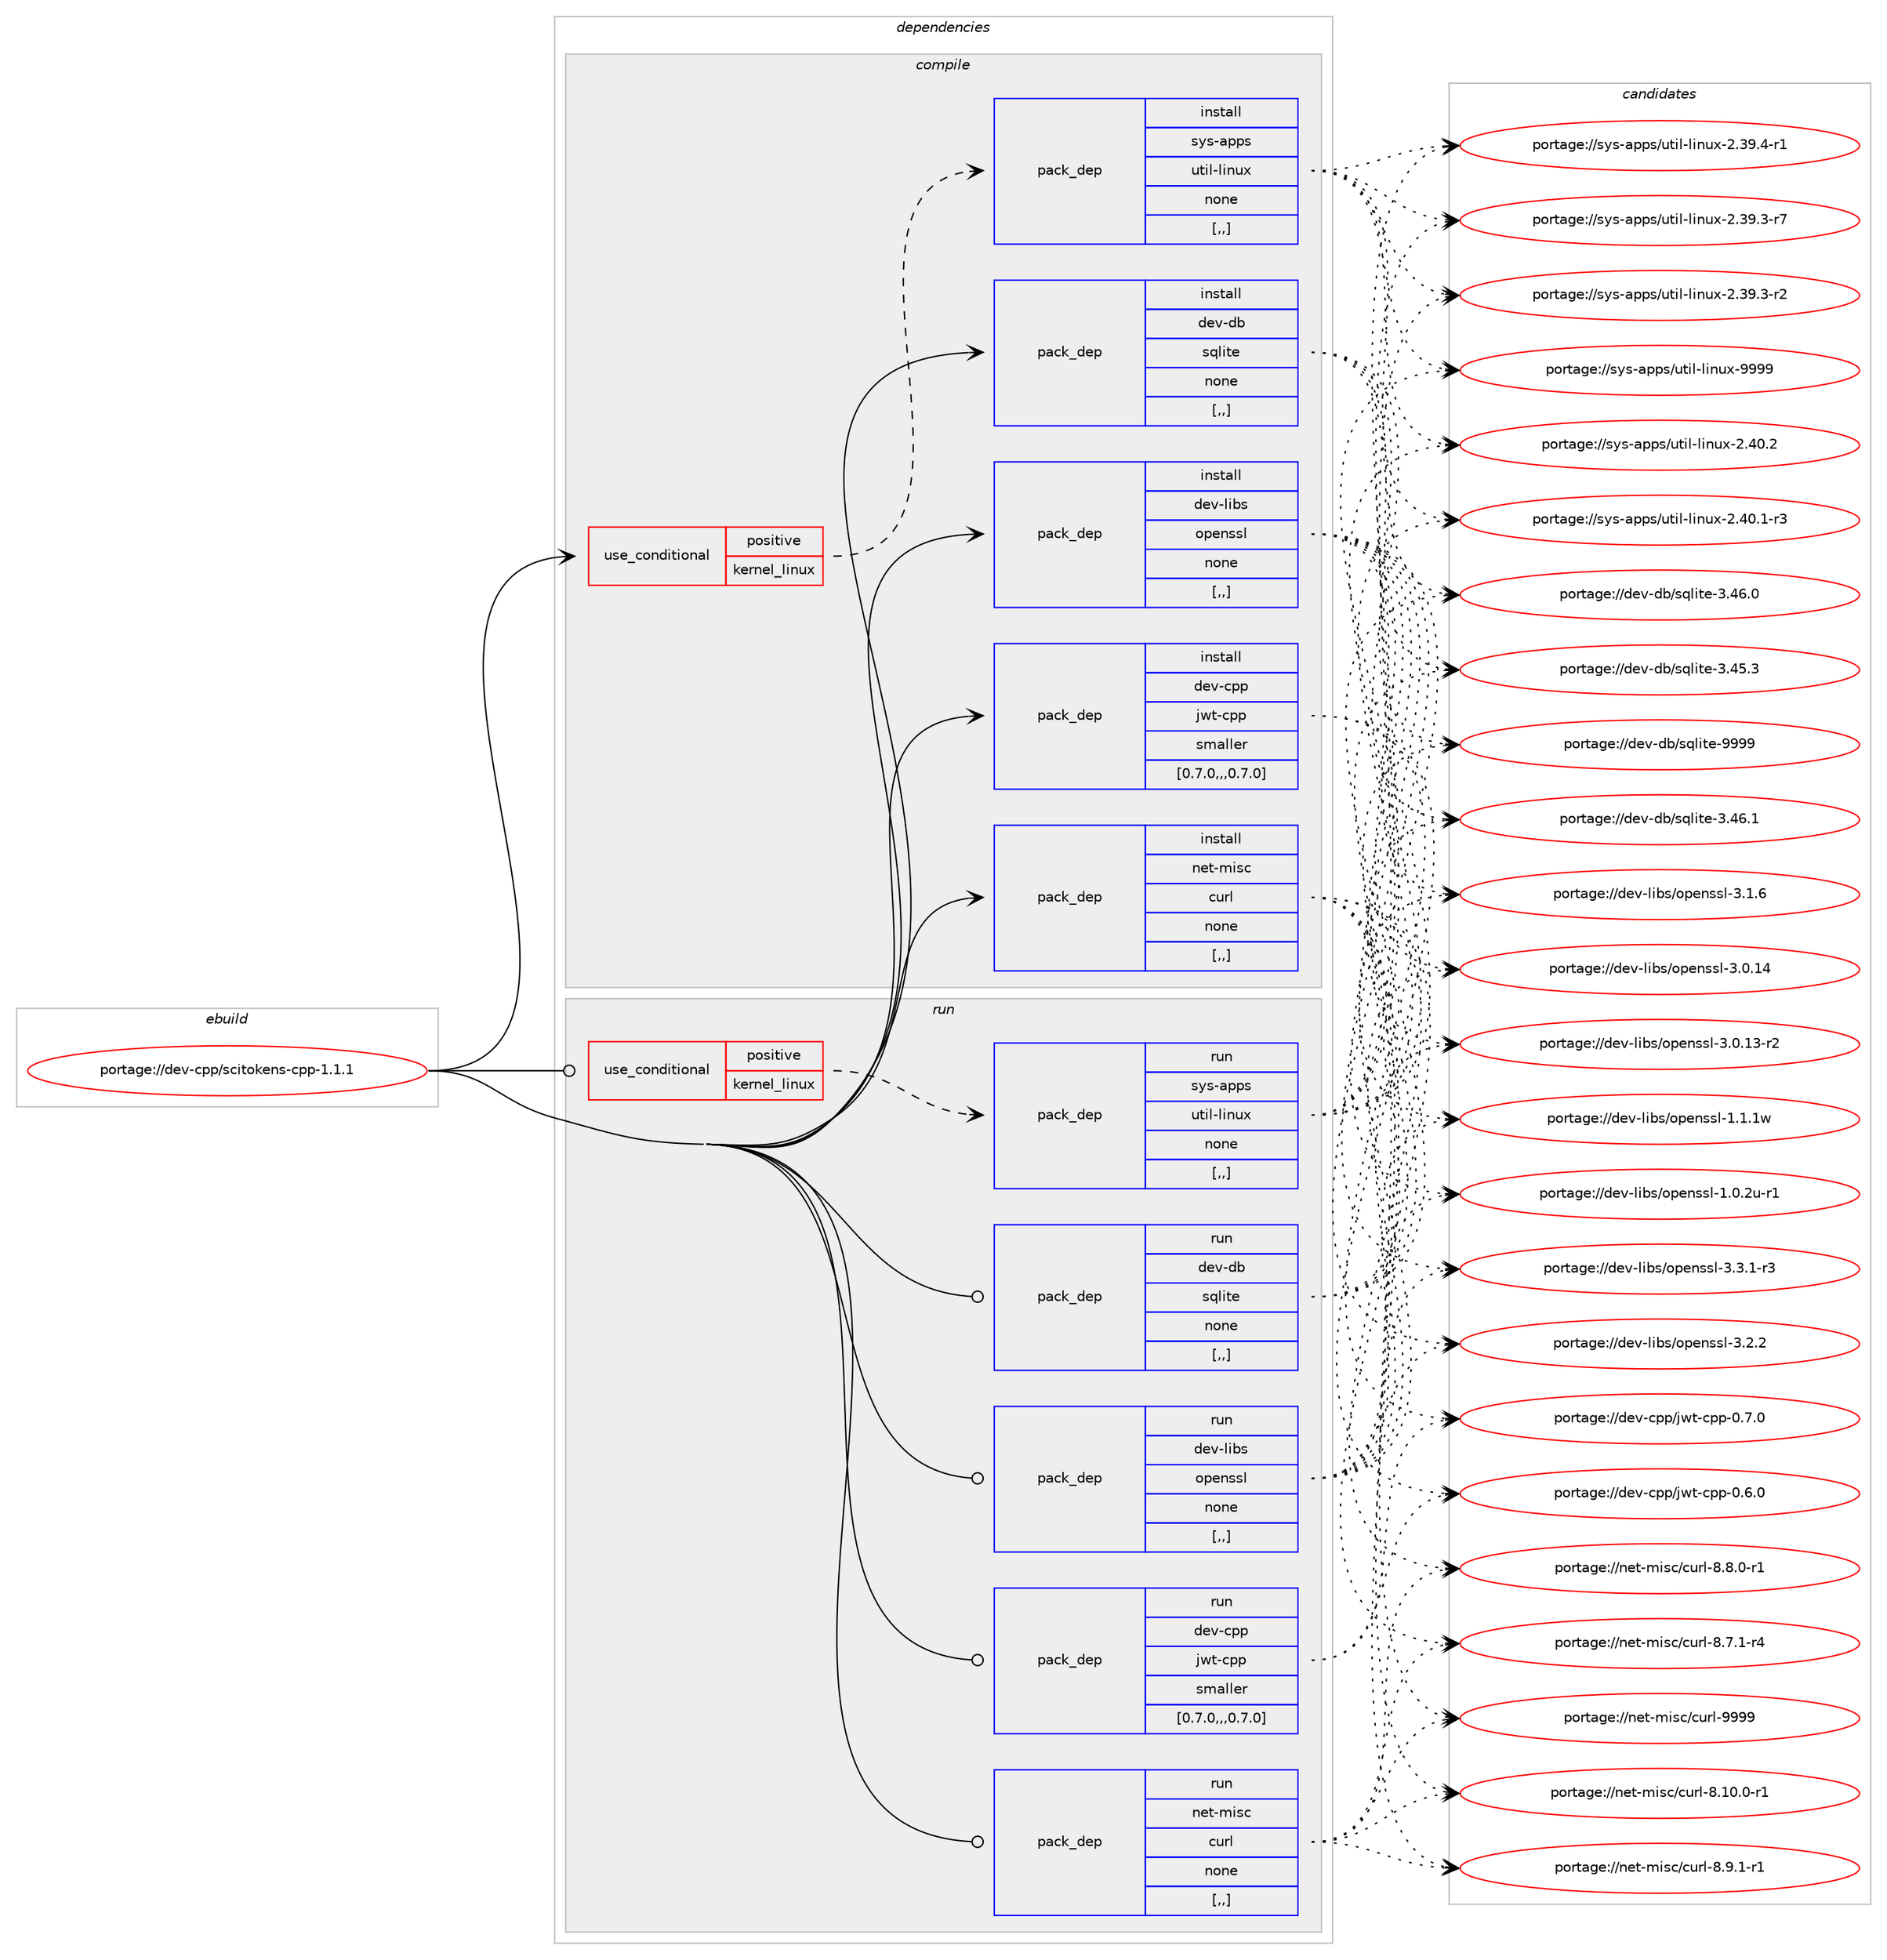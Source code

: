 digraph prolog {

# *************
# Graph options
# *************

newrank=true;
concentrate=true;
compound=true;
graph [rankdir=LR,fontname=Helvetica,fontsize=10,ranksep=1.5];#, ranksep=2.5, nodesep=0.2];
edge  [arrowhead=vee];
node  [fontname=Helvetica,fontsize=10];

# **********
# The ebuild
# **********

subgraph cluster_leftcol {
color=gray;
label=<<i>ebuild</i>>;
id [label="portage://dev-cpp/scitokens-cpp-1.1.1", color=red, width=4, href="../dev-cpp/scitokens-cpp-1.1.1.svg"];
}

# ****************
# The dependencies
# ****************

subgraph cluster_midcol {
color=gray;
label=<<i>dependencies</i>>;
subgraph cluster_compile {
fillcolor="#eeeeee";
style=filled;
label=<<i>compile</i>>;
subgraph cond146877 {
dependency559007 [label=<<TABLE BORDER="0" CELLBORDER="1" CELLSPACING="0" CELLPADDING="4"><TR><TD ROWSPAN="3" CELLPADDING="10">use_conditional</TD></TR><TR><TD>positive</TD></TR><TR><TD>kernel_linux</TD></TR></TABLE>>, shape=none, color=red];
subgraph pack407607 {
dependency559008 [label=<<TABLE BORDER="0" CELLBORDER="1" CELLSPACING="0" CELLPADDING="4" WIDTH="220"><TR><TD ROWSPAN="6" CELLPADDING="30">pack_dep</TD></TR><TR><TD WIDTH="110">install</TD></TR><TR><TD>sys-apps</TD></TR><TR><TD>util-linux</TD></TR><TR><TD>none</TD></TR><TR><TD>[,,]</TD></TR></TABLE>>, shape=none, color=blue];
}
dependency559007:e -> dependency559008:w [weight=20,style="dashed",arrowhead="vee"];
}
id:e -> dependency559007:w [weight=20,style="solid",arrowhead="vee"];
subgraph pack407608 {
dependency559009 [label=<<TABLE BORDER="0" CELLBORDER="1" CELLSPACING="0" CELLPADDING="4" WIDTH="220"><TR><TD ROWSPAN="6" CELLPADDING="30">pack_dep</TD></TR><TR><TD WIDTH="110">install</TD></TR><TR><TD>dev-cpp</TD></TR><TR><TD>jwt-cpp</TD></TR><TR><TD>smaller</TD></TR><TR><TD>[0.7.0,,,0.7.0]</TD></TR></TABLE>>, shape=none, color=blue];
}
id:e -> dependency559009:w [weight=20,style="solid",arrowhead="vee"];
subgraph pack407609 {
dependency559010 [label=<<TABLE BORDER="0" CELLBORDER="1" CELLSPACING="0" CELLPADDING="4" WIDTH="220"><TR><TD ROWSPAN="6" CELLPADDING="30">pack_dep</TD></TR><TR><TD WIDTH="110">install</TD></TR><TR><TD>dev-db</TD></TR><TR><TD>sqlite</TD></TR><TR><TD>none</TD></TR><TR><TD>[,,]</TD></TR></TABLE>>, shape=none, color=blue];
}
id:e -> dependency559010:w [weight=20,style="solid",arrowhead="vee"];
subgraph pack407610 {
dependency559011 [label=<<TABLE BORDER="0" CELLBORDER="1" CELLSPACING="0" CELLPADDING="4" WIDTH="220"><TR><TD ROWSPAN="6" CELLPADDING="30">pack_dep</TD></TR><TR><TD WIDTH="110">install</TD></TR><TR><TD>dev-libs</TD></TR><TR><TD>openssl</TD></TR><TR><TD>none</TD></TR><TR><TD>[,,]</TD></TR></TABLE>>, shape=none, color=blue];
}
id:e -> dependency559011:w [weight=20,style="solid",arrowhead="vee"];
subgraph pack407611 {
dependency559012 [label=<<TABLE BORDER="0" CELLBORDER="1" CELLSPACING="0" CELLPADDING="4" WIDTH="220"><TR><TD ROWSPAN="6" CELLPADDING="30">pack_dep</TD></TR><TR><TD WIDTH="110">install</TD></TR><TR><TD>net-misc</TD></TR><TR><TD>curl</TD></TR><TR><TD>none</TD></TR><TR><TD>[,,]</TD></TR></TABLE>>, shape=none, color=blue];
}
id:e -> dependency559012:w [weight=20,style="solid",arrowhead="vee"];
}
subgraph cluster_compileandrun {
fillcolor="#eeeeee";
style=filled;
label=<<i>compile and run</i>>;
}
subgraph cluster_run {
fillcolor="#eeeeee";
style=filled;
label=<<i>run</i>>;
subgraph cond146878 {
dependency559013 [label=<<TABLE BORDER="0" CELLBORDER="1" CELLSPACING="0" CELLPADDING="4"><TR><TD ROWSPAN="3" CELLPADDING="10">use_conditional</TD></TR><TR><TD>positive</TD></TR><TR><TD>kernel_linux</TD></TR></TABLE>>, shape=none, color=red];
subgraph pack407612 {
dependency559014 [label=<<TABLE BORDER="0" CELLBORDER="1" CELLSPACING="0" CELLPADDING="4" WIDTH="220"><TR><TD ROWSPAN="6" CELLPADDING="30">pack_dep</TD></TR><TR><TD WIDTH="110">run</TD></TR><TR><TD>sys-apps</TD></TR><TR><TD>util-linux</TD></TR><TR><TD>none</TD></TR><TR><TD>[,,]</TD></TR></TABLE>>, shape=none, color=blue];
}
dependency559013:e -> dependency559014:w [weight=20,style="dashed",arrowhead="vee"];
}
id:e -> dependency559013:w [weight=20,style="solid",arrowhead="odot"];
subgraph pack407613 {
dependency559015 [label=<<TABLE BORDER="0" CELLBORDER="1" CELLSPACING="0" CELLPADDING="4" WIDTH="220"><TR><TD ROWSPAN="6" CELLPADDING="30">pack_dep</TD></TR><TR><TD WIDTH="110">run</TD></TR><TR><TD>dev-cpp</TD></TR><TR><TD>jwt-cpp</TD></TR><TR><TD>smaller</TD></TR><TR><TD>[0.7.0,,,0.7.0]</TD></TR></TABLE>>, shape=none, color=blue];
}
id:e -> dependency559015:w [weight=20,style="solid",arrowhead="odot"];
subgraph pack407614 {
dependency559016 [label=<<TABLE BORDER="0" CELLBORDER="1" CELLSPACING="0" CELLPADDING="4" WIDTH="220"><TR><TD ROWSPAN="6" CELLPADDING="30">pack_dep</TD></TR><TR><TD WIDTH="110">run</TD></TR><TR><TD>dev-db</TD></TR><TR><TD>sqlite</TD></TR><TR><TD>none</TD></TR><TR><TD>[,,]</TD></TR></TABLE>>, shape=none, color=blue];
}
id:e -> dependency559016:w [weight=20,style="solid",arrowhead="odot"];
subgraph pack407615 {
dependency559017 [label=<<TABLE BORDER="0" CELLBORDER="1" CELLSPACING="0" CELLPADDING="4" WIDTH="220"><TR><TD ROWSPAN="6" CELLPADDING="30">pack_dep</TD></TR><TR><TD WIDTH="110">run</TD></TR><TR><TD>dev-libs</TD></TR><TR><TD>openssl</TD></TR><TR><TD>none</TD></TR><TR><TD>[,,]</TD></TR></TABLE>>, shape=none, color=blue];
}
id:e -> dependency559017:w [weight=20,style="solid",arrowhead="odot"];
subgraph pack407616 {
dependency559018 [label=<<TABLE BORDER="0" CELLBORDER="1" CELLSPACING="0" CELLPADDING="4" WIDTH="220"><TR><TD ROWSPAN="6" CELLPADDING="30">pack_dep</TD></TR><TR><TD WIDTH="110">run</TD></TR><TR><TD>net-misc</TD></TR><TR><TD>curl</TD></TR><TR><TD>none</TD></TR><TR><TD>[,,]</TD></TR></TABLE>>, shape=none, color=blue];
}
id:e -> dependency559018:w [weight=20,style="solid",arrowhead="odot"];
}
}

# **************
# The candidates
# **************

subgraph cluster_choices {
rank=same;
color=gray;
label=<<i>candidates</i>>;

subgraph choice407607 {
color=black;
nodesep=1;
choice115121115459711211211547117116105108451081051101171204557575757 [label="portage://sys-apps/util-linux-9999", color=red, width=4,href="../sys-apps/util-linux-9999.svg"];
choice1151211154597112112115471171161051084510810511011712045504652484650 [label="portage://sys-apps/util-linux-2.40.2", color=red, width=4,href="../sys-apps/util-linux-2.40.2.svg"];
choice11512111545971121121154711711610510845108105110117120455046524846494511451 [label="portage://sys-apps/util-linux-2.40.1-r3", color=red, width=4,href="../sys-apps/util-linux-2.40.1-r3.svg"];
choice11512111545971121121154711711610510845108105110117120455046515746524511449 [label="portage://sys-apps/util-linux-2.39.4-r1", color=red, width=4,href="../sys-apps/util-linux-2.39.4-r1.svg"];
choice11512111545971121121154711711610510845108105110117120455046515746514511455 [label="portage://sys-apps/util-linux-2.39.3-r7", color=red, width=4,href="../sys-apps/util-linux-2.39.3-r7.svg"];
choice11512111545971121121154711711610510845108105110117120455046515746514511450 [label="portage://sys-apps/util-linux-2.39.3-r2", color=red, width=4,href="../sys-apps/util-linux-2.39.3-r2.svg"];
dependency559008:e -> choice115121115459711211211547117116105108451081051101171204557575757:w [style=dotted,weight="100"];
dependency559008:e -> choice1151211154597112112115471171161051084510810511011712045504652484650:w [style=dotted,weight="100"];
dependency559008:e -> choice11512111545971121121154711711610510845108105110117120455046524846494511451:w [style=dotted,weight="100"];
dependency559008:e -> choice11512111545971121121154711711610510845108105110117120455046515746524511449:w [style=dotted,weight="100"];
dependency559008:e -> choice11512111545971121121154711711610510845108105110117120455046515746514511455:w [style=dotted,weight="100"];
dependency559008:e -> choice11512111545971121121154711711610510845108105110117120455046515746514511450:w [style=dotted,weight="100"];
}
subgraph choice407608 {
color=black;
nodesep=1;
choice1001011184599112112471061191164599112112454846554648 [label="portage://dev-cpp/jwt-cpp-0.7.0", color=red, width=4,href="../dev-cpp/jwt-cpp-0.7.0.svg"];
choice1001011184599112112471061191164599112112454846544648 [label="portage://dev-cpp/jwt-cpp-0.6.0", color=red, width=4,href="../dev-cpp/jwt-cpp-0.6.0.svg"];
dependency559009:e -> choice1001011184599112112471061191164599112112454846554648:w [style=dotted,weight="100"];
dependency559009:e -> choice1001011184599112112471061191164599112112454846544648:w [style=dotted,weight="100"];
}
subgraph choice407609 {
color=black;
nodesep=1;
choice1001011184510098471151131081051161014557575757 [label="portage://dev-db/sqlite-9999", color=red, width=4,href="../dev-db/sqlite-9999.svg"];
choice10010111845100984711511310810511610145514652544649 [label="portage://dev-db/sqlite-3.46.1", color=red, width=4,href="../dev-db/sqlite-3.46.1.svg"];
choice10010111845100984711511310810511610145514652544648 [label="portage://dev-db/sqlite-3.46.0", color=red, width=4,href="../dev-db/sqlite-3.46.0.svg"];
choice10010111845100984711511310810511610145514652534651 [label="portage://dev-db/sqlite-3.45.3", color=red, width=4,href="../dev-db/sqlite-3.45.3.svg"];
dependency559010:e -> choice1001011184510098471151131081051161014557575757:w [style=dotted,weight="100"];
dependency559010:e -> choice10010111845100984711511310810511610145514652544649:w [style=dotted,weight="100"];
dependency559010:e -> choice10010111845100984711511310810511610145514652544648:w [style=dotted,weight="100"];
dependency559010:e -> choice10010111845100984711511310810511610145514652534651:w [style=dotted,weight="100"];
}
subgraph choice407610 {
color=black;
nodesep=1;
choice1001011184510810598115471111121011101151151084551465146494511451 [label="portage://dev-libs/openssl-3.3.1-r3", color=red, width=4,href="../dev-libs/openssl-3.3.1-r3.svg"];
choice100101118451081059811547111112101110115115108455146504650 [label="portage://dev-libs/openssl-3.2.2", color=red, width=4,href="../dev-libs/openssl-3.2.2.svg"];
choice100101118451081059811547111112101110115115108455146494654 [label="portage://dev-libs/openssl-3.1.6", color=red, width=4,href="../dev-libs/openssl-3.1.6.svg"];
choice10010111845108105981154711111210111011511510845514648464952 [label="portage://dev-libs/openssl-3.0.14", color=red, width=4,href="../dev-libs/openssl-3.0.14.svg"];
choice100101118451081059811547111112101110115115108455146484649514511450 [label="portage://dev-libs/openssl-3.0.13-r2", color=red, width=4,href="../dev-libs/openssl-3.0.13-r2.svg"];
choice100101118451081059811547111112101110115115108454946494649119 [label="portage://dev-libs/openssl-1.1.1w", color=red, width=4,href="../dev-libs/openssl-1.1.1w.svg"];
choice1001011184510810598115471111121011101151151084549464846501174511449 [label="portage://dev-libs/openssl-1.0.2u-r1", color=red, width=4,href="../dev-libs/openssl-1.0.2u-r1.svg"];
dependency559011:e -> choice1001011184510810598115471111121011101151151084551465146494511451:w [style=dotted,weight="100"];
dependency559011:e -> choice100101118451081059811547111112101110115115108455146504650:w [style=dotted,weight="100"];
dependency559011:e -> choice100101118451081059811547111112101110115115108455146494654:w [style=dotted,weight="100"];
dependency559011:e -> choice10010111845108105981154711111210111011511510845514648464952:w [style=dotted,weight="100"];
dependency559011:e -> choice100101118451081059811547111112101110115115108455146484649514511450:w [style=dotted,weight="100"];
dependency559011:e -> choice100101118451081059811547111112101110115115108454946494649119:w [style=dotted,weight="100"];
dependency559011:e -> choice1001011184510810598115471111121011101151151084549464846501174511449:w [style=dotted,weight="100"];
}
subgraph choice407611 {
color=black;
nodesep=1;
choice110101116451091051159947991171141084557575757 [label="portage://net-misc/curl-9999", color=red, width=4,href="../net-misc/curl-9999.svg"];
choice11010111645109105115994799117114108455646494846484511449 [label="portage://net-misc/curl-8.10.0-r1", color=red, width=4,href="../net-misc/curl-8.10.0-r1.svg"];
choice110101116451091051159947991171141084556465746494511449 [label="portage://net-misc/curl-8.9.1-r1", color=red, width=4,href="../net-misc/curl-8.9.1-r1.svg"];
choice110101116451091051159947991171141084556465646484511449 [label="portage://net-misc/curl-8.8.0-r1", color=red, width=4,href="../net-misc/curl-8.8.0-r1.svg"];
choice110101116451091051159947991171141084556465546494511452 [label="portage://net-misc/curl-8.7.1-r4", color=red, width=4,href="../net-misc/curl-8.7.1-r4.svg"];
dependency559012:e -> choice110101116451091051159947991171141084557575757:w [style=dotted,weight="100"];
dependency559012:e -> choice11010111645109105115994799117114108455646494846484511449:w [style=dotted,weight="100"];
dependency559012:e -> choice110101116451091051159947991171141084556465746494511449:w [style=dotted,weight="100"];
dependency559012:e -> choice110101116451091051159947991171141084556465646484511449:w [style=dotted,weight="100"];
dependency559012:e -> choice110101116451091051159947991171141084556465546494511452:w [style=dotted,weight="100"];
}
subgraph choice407612 {
color=black;
nodesep=1;
choice115121115459711211211547117116105108451081051101171204557575757 [label="portage://sys-apps/util-linux-9999", color=red, width=4,href="../sys-apps/util-linux-9999.svg"];
choice1151211154597112112115471171161051084510810511011712045504652484650 [label="portage://sys-apps/util-linux-2.40.2", color=red, width=4,href="../sys-apps/util-linux-2.40.2.svg"];
choice11512111545971121121154711711610510845108105110117120455046524846494511451 [label="portage://sys-apps/util-linux-2.40.1-r3", color=red, width=4,href="../sys-apps/util-linux-2.40.1-r3.svg"];
choice11512111545971121121154711711610510845108105110117120455046515746524511449 [label="portage://sys-apps/util-linux-2.39.4-r1", color=red, width=4,href="../sys-apps/util-linux-2.39.4-r1.svg"];
choice11512111545971121121154711711610510845108105110117120455046515746514511455 [label="portage://sys-apps/util-linux-2.39.3-r7", color=red, width=4,href="../sys-apps/util-linux-2.39.3-r7.svg"];
choice11512111545971121121154711711610510845108105110117120455046515746514511450 [label="portage://sys-apps/util-linux-2.39.3-r2", color=red, width=4,href="../sys-apps/util-linux-2.39.3-r2.svg"];
dependency559014:e -> choice115121115459711211211547117116105108451081051101171204557575757:w [style=dotted,weight="100"];
dependency559014:e -> choice1151211154597112112115471171161051084510810511011712045504652484650:w [style=dotted,weight="100"];
dependency559014:e -> choice11512111545971121121154711711610510845108105110117120455046524846494511451:w [style=dotted,weight="100"];
dependency559014:e -> choice11512111545971121121154711711610510845108105110117120455046515746524511449:w [style=dotted,weight="100"];
dependency559014:e -> choice11512111545971121121154711711610510845108105110117120455046515746514511455:w [style=dotted,weight="100"];
dependency559014:e -> choice11512111545971121121154711711610510845108105110117120455046515746514511450:w [style=dotted,weight="100"];
}
subgraph choice407613 {
color=black;
nodesep=1;
choice1001011184599112112471061191164599112112454846554648 [label="portage://dev-cpp/jwt-cpp-0.7.0", color=red, width=4,href="../dev-cpp/jwt-cpp-0.7.0.svg"];
choice1001011184599112112471061191164599112112454846544648 [label="portage://dev-cpp/jwt-cpp-0.6.0", color=red, width=4,href="../dev-cpp/jwt-cpp-0.6.0.svg"];
dependency559015:e -> choice1001011184599112112471061191164599112112454846554648:w [style=dotted,weight="100"];
dependency559015:e -> choice1001011184599112112471061191164599112112454846544648:w [style=dotted,weight="100"];
}
subgraph choice407614 {
color=black;
nodesep=1;
choice1001011184510098471151131081051161014557575757 [label="portage://dev-db/sqlite-9999", color=red, width=4,href="../dev-db/sqlite-9999.svg"];
choice10010111845100984711511310810511610145514652544649 [label="portage://dev-db/sqlite-3.46.1", color=red, width=4,href="../dev-db/sqlite-3.46.1.svg"];
choice10010111845100984711511310810511610145514652544648 [label="portage://dev-db/sqlite-3.46.0", color=red, width=4,href="../dev-db/sqlite-3.46.0.svg"];
choice10010111845100984711511310810511610145514652534651 [label="portage://dev-db/sqlite-3.45.3", color=red, width=4,href="../dev-db/sqlite-3.45.3.svg"];
dependency559016:e -> choice1001011184510098471151131081051161014557575757:w [style=dotted,weight="100"];
dependency559016:e -> choice10010111845100984711511310810511610145514652544649:w [style=dotted,weight="100"];
dependency559016:e -> choice10010111845100984711511310810511610145514652544648:w [style=dotted,weight="100"];
dependency559016:e -> choice10010111845100984711511310810511610145514652534651:w [style=dotted,weight="100"];
}
subgraph choice407615 {
color=black;
nodesep=1;
choice1001011184510810598115471111121011101151151084551465146494511451 [label="portage://dev-libs/openssl-3.3.1-r3", color=red, width=4,href="../dev-libs/openssl-3.3.1-r3.svg"];
choice100101118451081059811547111112101110115115108455146504650 [label="portage://dev-libs/openssl-3.2.2", color=red, width=4,href="../dev-libs/openssl-3.2.2.svg"];
choice100101118451081059811547111112101110115115108455146494654 [label="portage://dev-libs/openssl-3.1.6", color=red, width=4,href="../dev-libs/openssl-3.1.6.svg"];
choice10010111845108105981154711111210111011511510845514648464952 [label="portage://dev-libs/openssl-3.0.14", color=red, width=4,href="../dev-libs/openssl-3.0.14.svg"];
choice100101118451081059811547111112101110115115108455146484649514511450 [label="portage://dev-libs/openssl-3.0.13-r2", color=red, width=4,href="../dev-libs/openssl-3.0.13-r2.svg"];
choice100101118451081059811547111112101110115115108454946494649119 [label="portage://dev-libs/openssl-1.1.1w", color=red, width=4,href="../dev-libs/openssl-1.1.1w.svg"];
choice1001011184510810598115471111121011101151151084549464846501174511449 [label="portage://dev-libs/openssl-1.0.2u-r1", color=red, width=4,href="../dev-libs/openssl-1.0.2u-r1.svg"];
dependency559017:e -> choice1001011184510810598115471111121011101151151084551465146494511451:w [style=dotted,weight="100"];
dependency559017:e -> choice100101118451081059811547111112101110115115108455146504650:w [style=dotted,weight="100"];
dependency559017:e -> choice100101118451081059811547111112101110115115108455146494654:w [style=dotted,weight="100"];
dependency559017:e -> choice10010111845108105981154711111210111011511510845514648464952:w [style=dotted,weight="100"];
dependency559017:e -> choice100101118451081059811547111112101110115115108455146484649514511450:w [style=dotted,weight="100"];
dependency559017:e -> choice100101118451081059811547111112101110115115108454946494649119:w [style=dotted,weight="100"];
dependency559017:e -> choice1001011184510810598115471111121011101151151084549464846501174511449:w [style=dotted,weight="100"];
}
subgraph choice407616 {
color=black;
nodesep=1;
choice110101116451091051159947991171141084557575757 [label="portage://net-misc/curl-9999", color=red, width=4,href="../net-misc/curl-9999.svg"];
choice11010111645109105115994799117114108455646494846484511449 [label="portage://net-misc/curl-8.10.0-r1", color=red, width=4,href="../net-misc/curl-8.10.0-r1.svg"];
choice110101116451091051159947991171141084556465746494511449 [label="portage://net-misc/curl-8.9.1-r1", color=red, width=4,href="../net-misc/curl-8.9.1-r1.svg"];
choice110101116451091051159947991171141084556465646484511449 [label="portage://net-misc/curl-8.8.0-r1", color=red, width=4,href="../net-misc/curl-8.8.0-r1.svg"];
choice110101116451091051159947991171141084556465546494511452 [label="portage://net-misc/curl-8.7.1-r4", color=red, width=4,href="../net-misc/curl-8.7.1-r4.svg"];
dependency559018:e -> choice110101116451091051159947991171141084557575757:w [style=dotted,weight="100"];
dependency559018:e -> choice11010111645109105115994799117114108455646494846484511449:w [style=dotted,weight="100"];
dependency559018:e -> choice110101116451091051159947991171141084556465746494511449:w [style=dotted,weight="100"];
dependency559018:e -> choice110101116451091051159947991171141084556465646484511449:w [style=dotted,weight="100"];
dependency559018:e -> choice110101116451091051159947991171141084556465546494511452:w [style=dotted,weight="100"];
}
}

}
